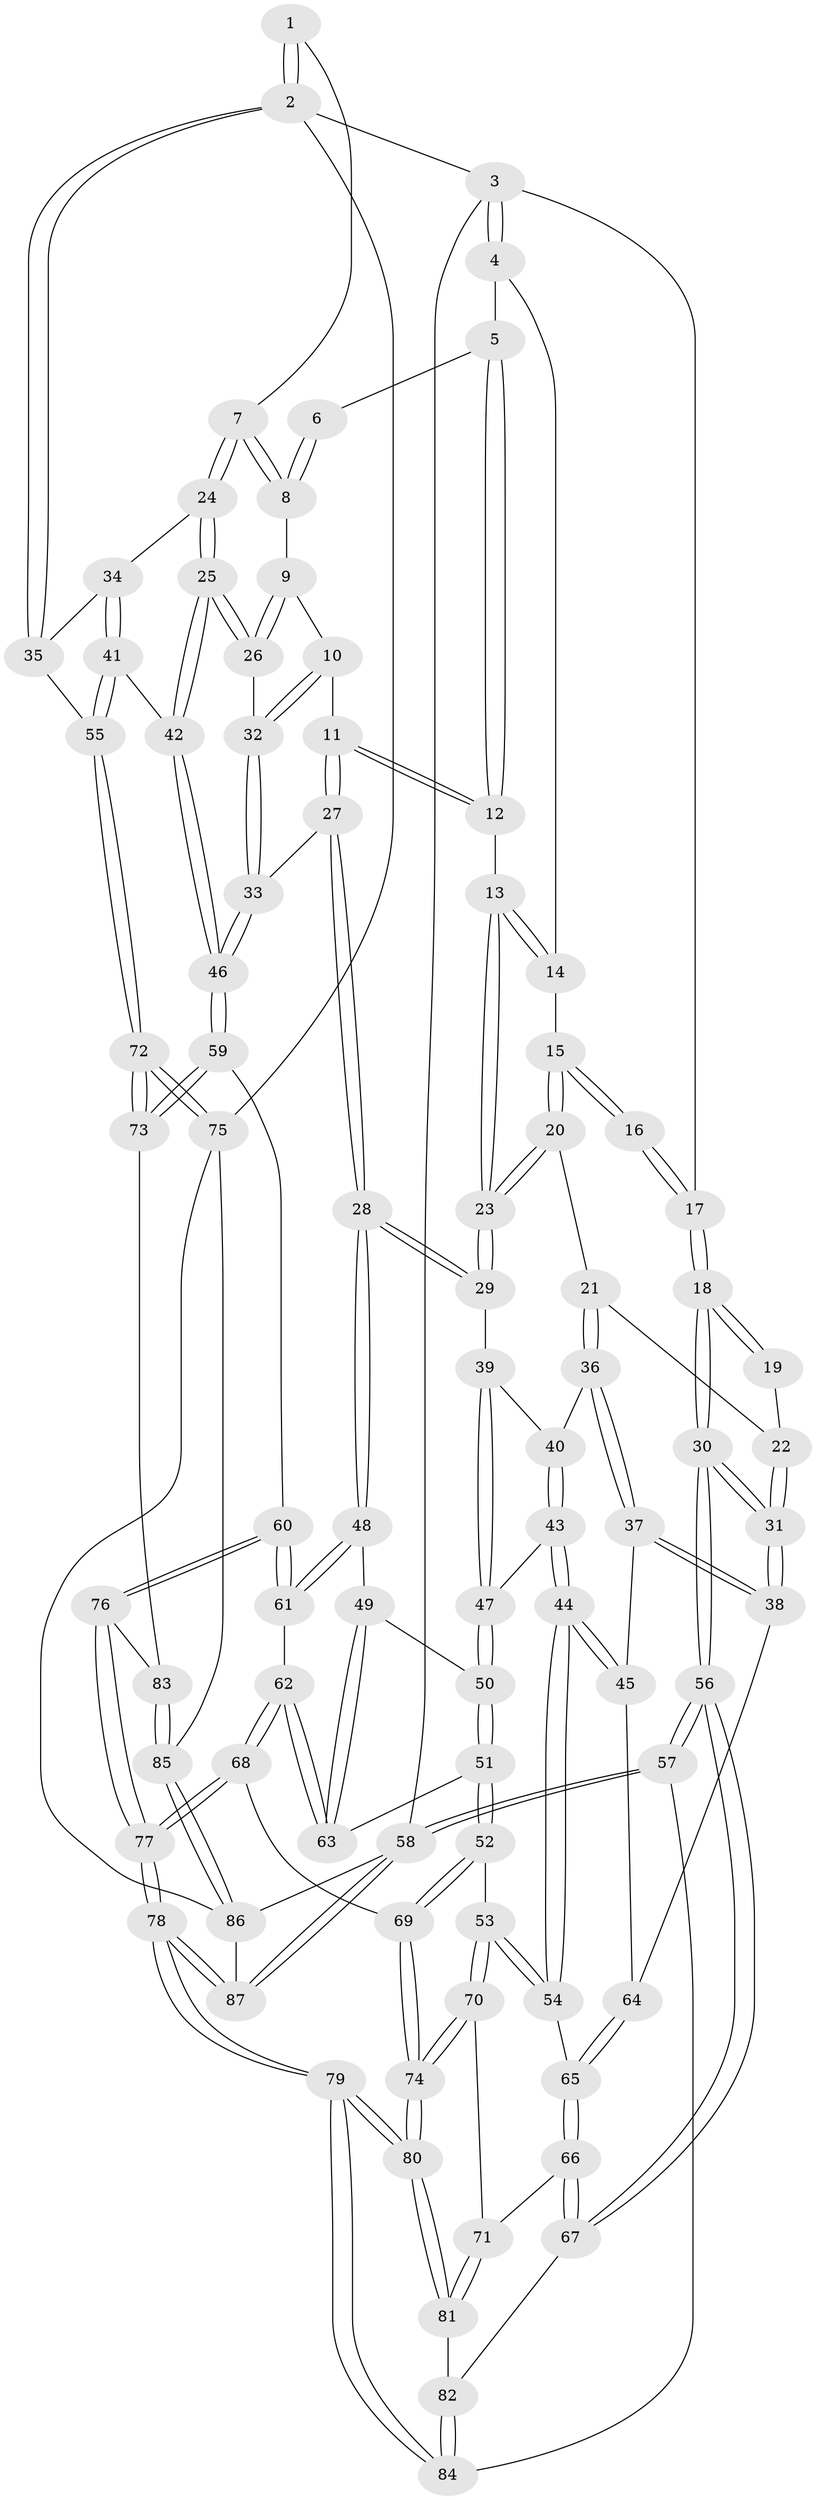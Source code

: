 // coarse degree distribution, {3: 0.1509433962264151, 8: 0.018867924528301886, 4: 0.4528301886792453, 5: 0.3018867924528302, 6: 0.07547169811320754}
// Generated by graph-tools (version 1.1) at 2025/42/03/06/25 10:42:28]
// undirected, 87 vertices, 214 edges
graph export_dot {
graph [start="1"]
  node [color=gray90,style=filled];
  1 [pos="+0.784460033907527+0"];
  2 [pos="+1+0"];
  3 [pos="+0+0"];
  4 [pos="+0.17768007674214872+0"];
  5 [pos="+0.537822875960047+0"];
  6 [pos="+0.622763304091436+0"];
  7 [pos="+0.8314069043326298+0.16837608256620426"];
  8 [pos="+0.7372815530378586+0.15525254531212662"];
  9 [pos="+0.6875814352012705+0.17722328671056278"];
  10 [pos="+0.6356803884162999+0.18774991857383558"];
  11 [pos="+0.6057916660674755+0.1859943825253772"];
  12 [pos="+0.49748042142434196+0.13712991974967742"];
  13 [pos="+0.43689694342428775+0.16729313291070114"];
  14 [pos="+0.20004836469718862+0"];
  15 [pos="+0.2331188775447991+0.1620144057145946"];
  16 [pos="+0.15787279063915885+0.16859686313987363"];
  17 [pos="+0+0"];
  18 [pos="+0+0.26932722904235856"];
  19 [pos="+0.12428650764063878+0.21563015164715374"];
  20 [pos="+0.27343767310491834+0.20331767269058634"];
  21 [pos="+0.2103864396590128+0.2835870332166928"];
  22 [pos="+0.10645853739215087+0.2736483936508659"];
  23 [pos="+0.3727314348837686+0.2259739843585092"];
  24 [pos="+0.8479229793499821+0.17471707937160452"];
  25 [pos="+0.7771660689239424+0.4222441949746917"];
  26 [pos="+0.7194299267820048+0.367538501995592"];
  27 [pos="+0.5362438258553619+0.393881234954686"];
  28 [pos="+0.4873563070593608+0.3968388788709685"];
  29 [pos="+0.3870829268399409+0.29934727258749866"];
  30 [pos="+0+0.38635503344742556"];
  31 [pos="+0+0.38377432050451704"];
  32 [pos="+0.6483335417932462+0.34685914074988794"];
  33 [pos="+0.5621640617368237+0.4054080533185043"];
  34 [pos="+1+0.167101451000284"];
  35 [pos="+1+0.08891660977427128"];
  36 [pos="+0.18978493323919265+0.3545265315338675"];
  37 [pos="+0.14708681314147+0.38973396702818147"];
  38 [pos="+0.01221551104470433+0.39807115200882254"];
  39 [pos="+0.3217433776386035+0.3861349805574543"];
  40 [pos="+0.2002679826621012+0.35910521884289354"];
  41 [pos="+0.8763499466998107+0.4840259924327941"];
  42 [pos="+0.796655733600283+0.509852484375654"];
  43 [pos="+0.2649912480755945+0.44412251727279706"];
  44 [pos="+0.23375085773162504+0.4884132576605609"];
  45 [pos="+0.20432945642896666+0.4675837676232895"];
  46 [pos="+0.7307212584355804+0.602489073161003"];
  47 [pos="+0.31863739772844935+0.39942184086697585"];
  48 [pos="+0.47236006431291805+0.43100726015184615"];
  49 [pos="+0.4564073980360511+0.4449030915819954"];
  50 [pos="+0.3625975886440933+0.4919988402679717"];
  51 [pos="+0.3377445989594782+0.5602874393231839"];
  52 [pos="+0.2991157286808082+0.5834287983253368"];
  53 [pos="+0.2960149387507164+0.5839797380062043"];
  54 [pos="+0.2526228546329249+0.5584988971198166"];
  55 [pos="+1+0.5169241304553254"];
  56 [pos="+0+0.6608030691084985"];
  57 [pos="+0+0.8730145868704579"];
  58 [pos="+0+1"];
  59 [pos="+0.7306302006185442+0.6028638476982515"];
  60 [pos="+0.5930821579463278+0.6244656154181307"];
  61 [pos="+0.5276524881012068+0.6181465873612834"];
  62 [pos="+0.5177886431942074+0.620477237763024"];
  63 [pos="+0.42692176417776395+0.5748700970317651"];
  64 [pos="+0.12565201995034528+0.505284408088151"];
  65 [pos="+0.1515171751745455+0.5850361141738437"];
  66 [pos="+0.08181297134438315+0.6460882546674556"];
  67 [pos="+0+0.6610689209741327"];
  68 [pos="+0.46578443905595956+0.674342674486765"];
  69 [pos="+0.3976283960638813+0.6869776761676666"];
  70 [pos="+0.26452668291039927+0.692058819131776"];
  71 [pos="+0.13926578489053362+0.6923954977088526"];
  72 [pos="+1+0.794149759761039"];
  73 [pos="+0.7516726163077444+0.652339976039019"];
  74 [pos="+0.3113203956478015+0.8298046329655828"];
  75 [pos="+1+0.8417518235426482"];
  76 [pos="+0.49679160197877004+0.8596637573260522"];
  77 [pos="+0.46461528828660104+0.8855337496794761"];
  78 [pos="+0.35147418773903294+1"];
  79 [pos="+0.32866488703371227+1"];
  80 [pos="+0.3117888753550429+0.9009829584514666"];
  81 [pos="+0.14630721539161676+0.7196758368993905"];
  82 [pos="+0.11615886687752312+0.8331359325839618"];
  83 [pos="+0.7378890921856173+0.7599781972918483"];
  84 [pos="+0.2267828785376254+0.9574733157845537"];
  85 [pos="+0.7776018317759442+0.9174097374890731"];
  86 [pos="+0.6633216392899219+1"];
  87 [pos="+0.36543337788555463+1"];
  1 -- 2;
  1 -- 2;
  1 -- 7;
  2 -- 3;
  2 -- 35;
  2 -- 35;
  2 -- 75;
  3 -- 4;
  3 -- 4;
  3 -- 17;
  3 -- 58;
  4 -- 5;
  4 -- 14;
  5 -- 6;
  5 -- 12;
  5 -- 12;
  6 -- 8;
  6 -- 8;
  7 -- 8;
  7 -- 8;
  7 -- 24;
  7 -- 24;
  8 -- 9;
  9 -- 10;
  9 -- 26;
  9 -- 26;
  10 -- 11;
  10 -- 32;
  10 -- 32;
  11 -- 12;
  11 -- 12;
  11 -- 27;
  11 -- 27;
  12 -- 13;
  13 -- 14;
  13 -- 14;
  13 -- 23;
  13 -- 23;
  14 -- 15;
  15 -- 16;
  15 -- 16;
  15 -- 20;
  15 -- 20;
  16 -- 17;
  16 -- 17;
  17 -- 18;
  17 -- 18;
  18 -- 19;
  18 -- 19;
  18 -- 30;
  18 -- 30;
  19 -- 22;
  20 -- 21;
  20 -- 23;
  20 -- 23;
  21 -- 22;
  21 -- 36;
  21 -- 36;
  22 -- 31;
  22 -- 31;
  23 -- 29;
  23 -- 29;
  24 -- 25;
  24 -- 25;
  24 -- 34;
  25 -- 26;
  25 -- 26;
  25 -- 42;
  25 -- 42;
  26 -- 32;
  27 -- 28;
  27 -- 28;
  27 -- 33;
  28 -- 29;
  28 -- 29;
  28 -- 48;
  28 -- 48;
  29 -- 39;
  30 -- 31;
  30 -- 31;
  30 -- 56;
  30 -- 56;
  31 -- 38;
  31 -- 38;
  32 -- 33;
  32 -- 33;
  33 -- 46;
  33 -- 46;
  34 -- 35;
  34 -- 41;
  34 -- 41;
  35 -- 55;
  36 -- 37;
  36 -- 37;
  36 -- 40;
  37 -- 38;
  37 -- 38;
  37 -- 45;
  38 -- 64;
  39 -- 40;
  39 -- 47;
  39 -- 47;
  40 -- 43;
  40 -- 43;
  41 -- 42;
  41 -- 55;
  41 -- 55;
  42 -- 46;
  42 -- 46;
  43 -- 44;
  43 -- 44;
  43 -- 47;
  44 -- 45;
  44 -- 45;
  44 -- 54;
  44 -- 54;
  45 -- 64;
  46 -- 59;
  46 -- 59;
  47 -- 50;
  47 -- 50;
  48 -- 49;
  48 -- 61;
  48 -- 61;
  49 -- 50;
  49 -- 63;
  49 -- 63;
  50 -- 51;
  50 -- 51;
  51 -- 52;
  51 -- 52;
  51 -- 63;
  52 -- 53;
  52 -- 69;
  52 -- 69;
  53 -- 54;
  53 -- 54;
  53 -- 70;
  53 -- 70;
  54 -- 65;
  55 -- 72;
  55 -- 72;
  56 -- 57;
  56 -- 57;
  56 -- 67;
  56 -- 67;
  57 -- 58;
  57 -- 58;
  57 -- 84;
  58 -- 87;
  58 -- 87;
  58 -- 86;
  59 -- 60;
  59 -- 73;
  59 -- 73;
  60 -- 61;
  60 -- 61;
  60 -- 76;
  60 -- 76;
  61 -- 62;
  62 -- 63;
  62 -- 63;
  62 -- 68;
  62 -- 68;
  64 -- 65;
  64 -- 65;
  65 -- 66;
  65 -- 66;
  66 -- 67;
  66 -- 67;
  66 -- 71;
  67 -- 82;
  68 -- 69;
  68 -- 77;
  68 -- 77;
  69 -- 74;
  69 -- 74;
  70 -- 71;
  70 -- 74;
  70 -- 74;
  71 -- 81;
  71 -- 81;
  72 -- 73;
  72 -- 73;
  72 -- 75;
  72 -- 75;
  73 -- 83;
  74 -- 80;
  74 -- 80;
  75 -- 85;
  75 -- 86;
  76 -- 77;
  76 -- 77;
  76 -- 83;
  77 -- 78;
  77 -- 78;
  78 -- 79;
  78 -- 79;
  78 -- 87;
  78 -- 87;
  79 -- 80;
  79 -- 80;
  79 -- 84;
  79 -- 84;
  80 -- 81;
  80 -- 81;
  81 -- 82;
  82 -- 84;
  82 -- 84;
  83 -- 85;
  83 -- 85;
  85 -- 86;
  85 -- 86;
  86 -- 87;
}
